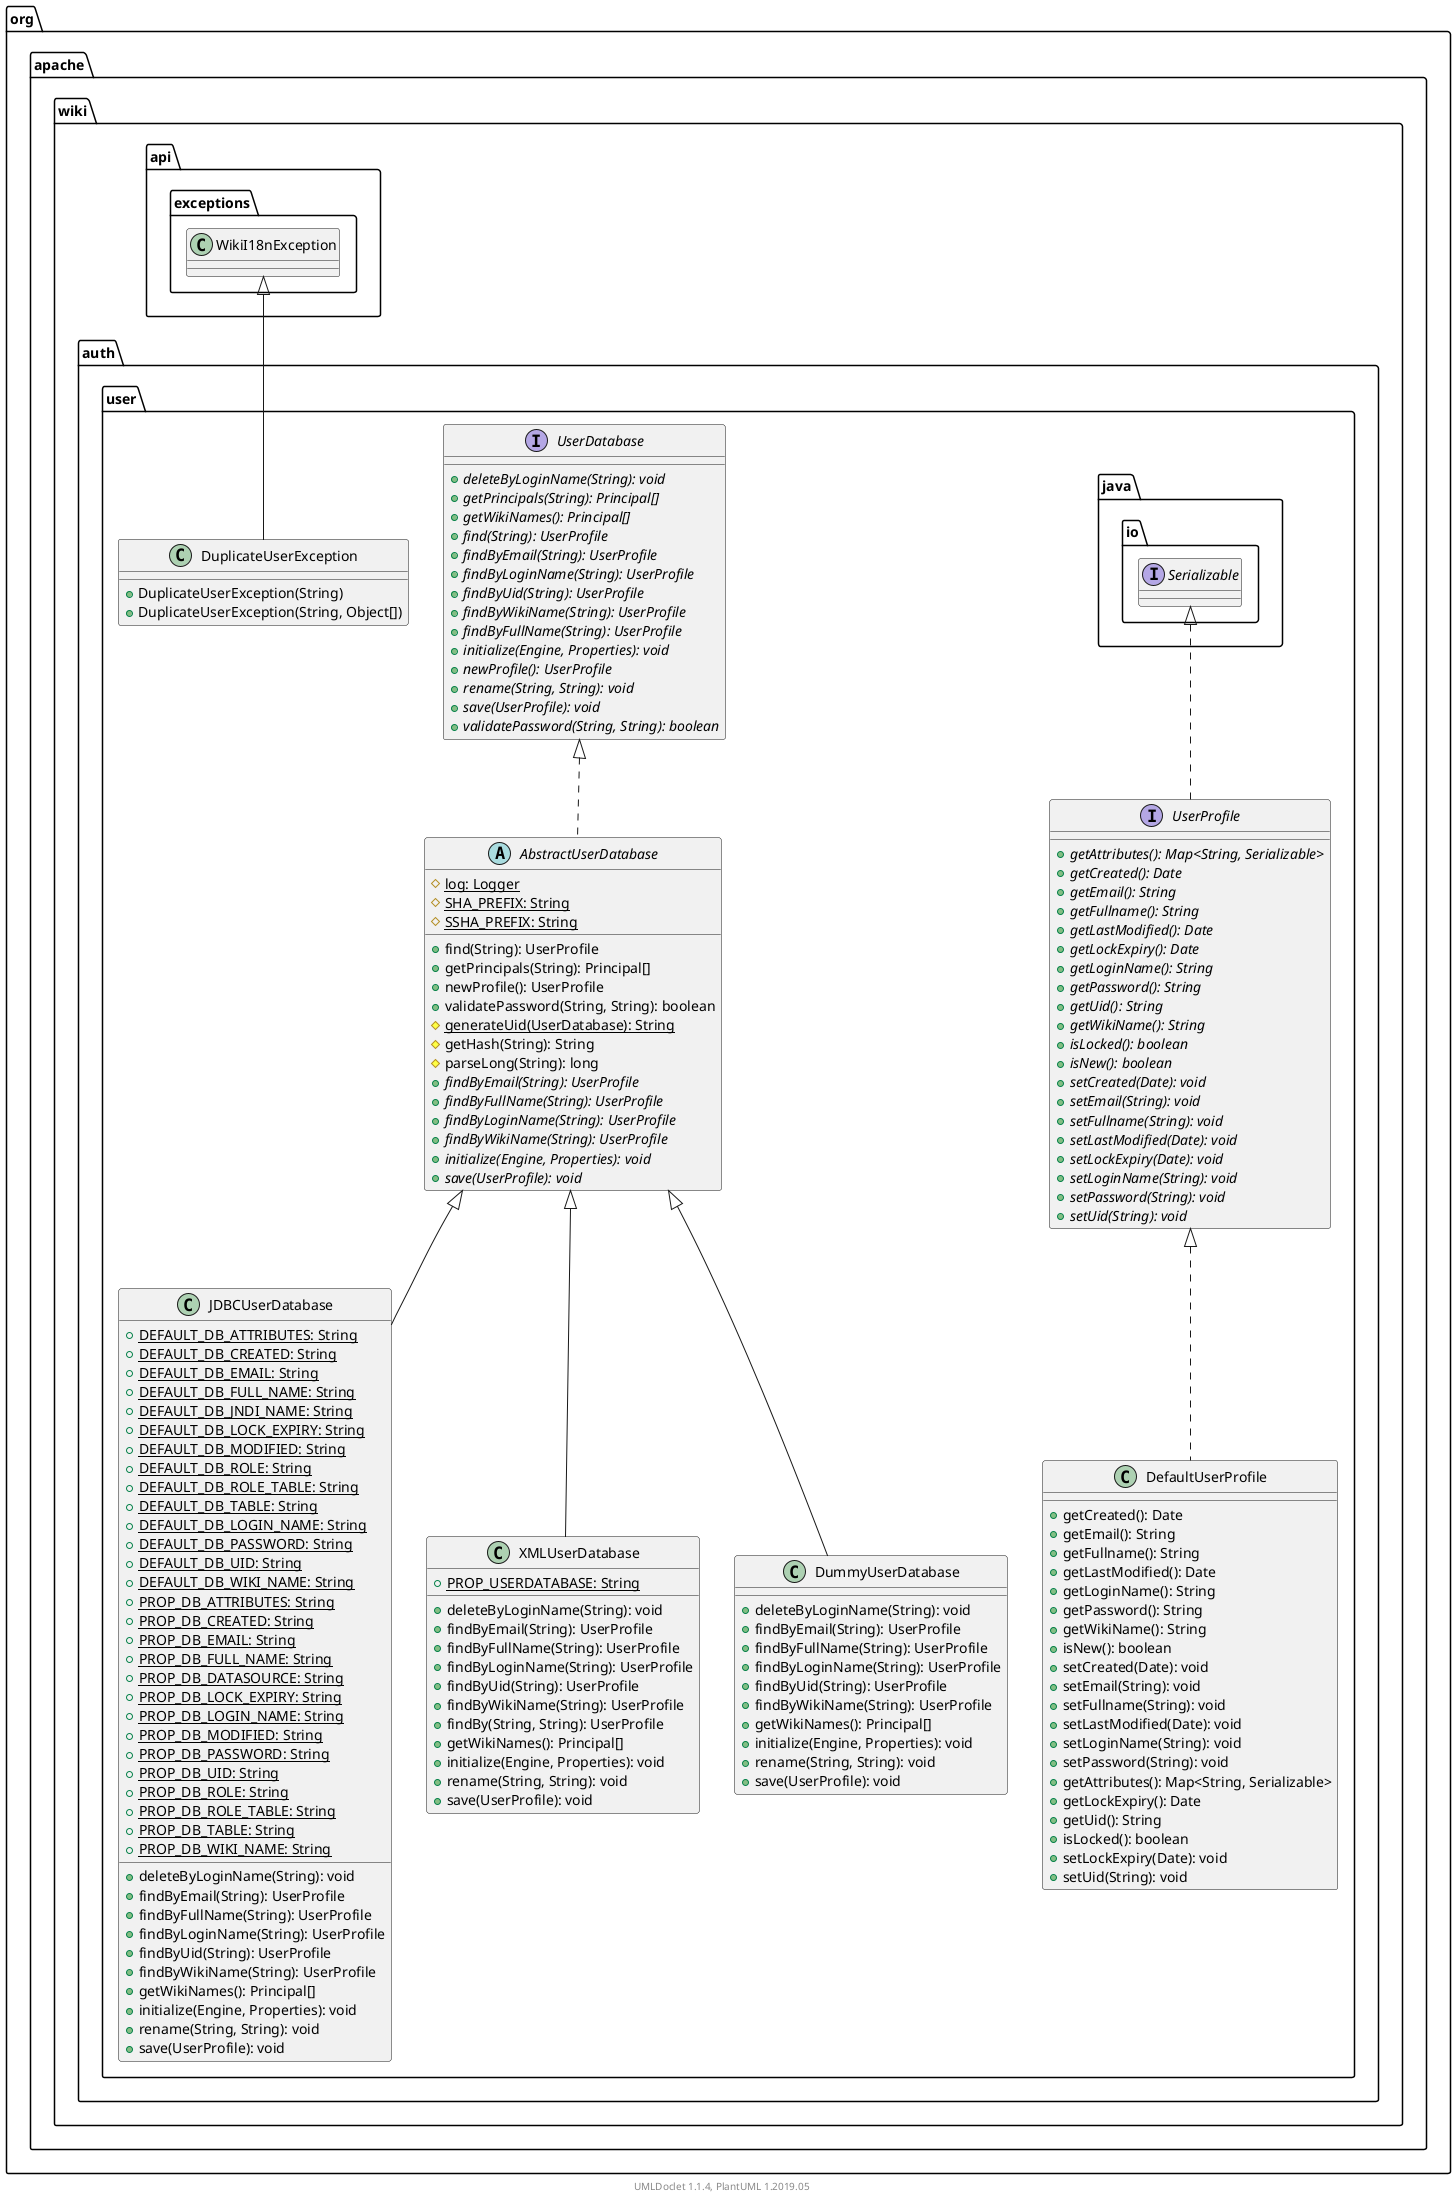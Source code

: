 @startuml

    namespace org.apache.wiki.auth.user {

        interface UserDatabase [[UserDatabase.html]] {
            {abstract} +deleteByLoginName(String): void
            {abstract} +getPrincipals(String): Principal[]
            {abstract} +getWikiNames(): Principal[]
            {abstract} +find(String): UserProfile
            {abstract} +findByEmail(String): UserProfile
            {abstract} +findByLoginName(String): UserProfile
            {abstract} +findByUid(String): UserProfile
            {abstract} +findByWikiName(String): UserProfile
            {abstract} +findByFullName(String): UserProfile
            {abstract} +initialize(Engine, Properties): void
            {abstract} +newProfile(): UserProfile
            {abstract} +rename(String, String): void
            {abstract} +save(UserProfile): void
            {abstract} +validatePassword(String, String): boolean
        }

        abstract class AbstractUserDatabase [[AbstractUserDatabase.html]] {
            {static} #log: Logger
            {static} #SHA_PREFIX: String
            {static} #SSHA_PREFIX: String
            +find(String): UserProfile
            +getPrincipals(String): Principal[]
            +newProfile(): UserProfile
            +validatePassword(String, String): boolean
            {static} #generateUid(UserDatabase): String
            #getHash(String): String
            #parseLong(String): long
            {abstract} +findByEmail(String): UserProfile
            {abstract} +findByFullName(String): UserProfile
            {abstract} +findByLoginName(String): UserProfile
            {abstract} +findByWikiName(String): UserProfile
            {abstract} +initialize(Engine, Properties): void
            {abstract} +save(UserProfile): void
        }

        class DuplicateUserException [[DuplicateUserException.html]] {
            +DuplicateUserException(String)
            +DuplicateUserException(String, Object[])
        }

        class JDBCUserDatabase [[JDBCUserDatabase.html]] {
            {static} +DEFAULT_DB_ATTRIBUTES: String
            {static} +DEFAULT_DB_CREATED: String
            {static} +DEFAULT_DB_EMAIL: String
            {static} +DEFAULT_DB_FULL_NAME: String
            {static} +DEFAULT_DB_JNDI_NAME: String
            {static} +DEFAULT_DB_LOCK_EXPIRY: String
            {static} +DEFAULT_DB_MODIFIED: String
            {static} +DEFAULT_DB_ROLE: String
            {static} +DEFAULT_DB_ROLE_TABLE: String
            {static} +DEFAULT_DB_TABLE: String
            {static} +DEFAULT_DB_LOGIN_NAME: String
            {static} +DEFAULT_DB_PASSWORD: String
            {static} +DEFAULT_DB_UID: String
            {static} +DEFAULT_DB_WIKI_NAME: String
            {static} +PROP_DB_ATTRIBUTES: String
            {static} +PROP_DB_CREATED: String
            {static} +PROP_DB_EMAIL: String
            {static} +PROP_DB_FULL_NAME: String
            {static} +PROP_DB_DATASOURCE: String
            {static} +PROP_DB_LOCK_EXPIRY: String
            {static} +PROP_DB_LOGIN_NAME: String
            {static} +PROP_DB_MODIFIED: String
            {static} +PROP_DB_PASSWORD: String
            {static} +PROP_DB_UID: String
            {static} +PROP_DB_ROLE: String
            {static} +PROP_DB_ROLE_TABLE: String
            {static} +PROP_DB_TABLE: String
            {static} +PROP_DB_WIKI_NAME: String
            +deleteByLoginName(String): void
            +findByEmail(String): UserProfile
            +findByFullName(String): UserProfile
            +findByLoginName(String): UserProfile
            +findByUid(String): UserProfile
            +findByWikiName(String): UserProfile
            +getWikiNames(): Principal[]
            +initialize(Engine, Properties): void
            +rename(String, String): void
            +save(UserProfile): void
        }

        class XMLUserDatabase [[XMLUserDatabase.html]] {
            {static} +PROP_USERDATABASE: String
            +deleteByLoginName(String): void
            +findByEmail(String): UserProfile
            +findByFullName(String): UserProfile
            +findByLoginName(String): UserProfile
            +findByUid(String): UserProfile
            +findByWikiName(String): UserProfile
            +findBy(String, String): UserProfile
            +getWikiNames(): Principal[]
            +initialize(Engine, Properties): void
            +rename(String, String): void
            +save(UserProfile): void
        }

        interface UserProfile [[UserProfile.html]] {
            {abstract} +getAttributes(): Map<String, Serializable>
            {abstract} +getCreated(): Date
            {abstract} +getEmail(): String
            {abstract} +getFullname(): String
            {abstract} +getLastModified(): Date
            {abstract} +getLockExpiry(): Date
            {abstract} +getLoginName(): String
            {abstract} +getPassword(): String
            {abstract} +getUid(): String
            {abstract} +getWikiName(): String
            {abstract} +isLocked(): boolean
            {abstract} +isNew(): boolean
            {abstract} +setCreated(Date): void
            {abstract} +setEmail(String): void
            {abstract} +setFullname(String): void
            {abstract} +setLastModified(Date): void
            {abstract} +setLockExpiry(Date): void
            {abstract} +setLoginName(String): void
            {abstract} +setPassword(String): void
            {abstract} +setUid(String): void
        }

        class DummyUserDatabase [[DummyUserDatabase.html]] {
            +deleteByLoginName(String): void
            +findByEmail(String): UserProfile
            +findByFullName(String): UserProfile
            +findByLoginName(String): UserProfile
            +findByUid(String): UserProfile
            +findByWikiName(String): UserProfile
            +getWikiNames(): Principal[]
            +initialize(Engine, Properties): void
            +rename(String, String): void
            +save(UserProfile): void
        }

        class DefaultUserProfile [[DefaultUserProfile.html]] {
            +getCreated(): Date
            +getEmail(): String
            +getFullname(): String
            +getLastModified(): Date
            +getLoginName(): String
            +getPassword(): String
            +getWikiName(): String
            +isNew(): boolean
            +setCreated(Date): void
            +setEmail(String): void
            +setFullname(String): void
            +setLastModified(Date): void
            +setLoginName(String): void
            +setPassword(String): void
            +getAttributes(): Map<String, Serializable>
            +getLockExpiry(): Date
            +getUid(): String
            +isLocked(): boolean
            +setLockExpiry(Date): void
            +setUid(String): void
        }

        UserDatabase <|.. AbstractUserDatabase

        class org.apache.wiki.api.exceptions.WikiI18nException
        org.apache.wiki.api.exceptions.WikiI18nException <|-- DuplicateUserException

        AbstractUserDatabase <|-- JDBCUserDatabase

        AbstractUserDatabase <|-- XMLUserDatabase

        interface java.io.Serializable
        java.io.Serializable <|.. UserProfile

        AbstractUserDatabase <|-- DummyUserDatabase

        UserProfile <|.. DefaultUserProfile

    }


    center footer UMLDoclet 1.1.4, PlantUML 1.2019.05
@enduml
